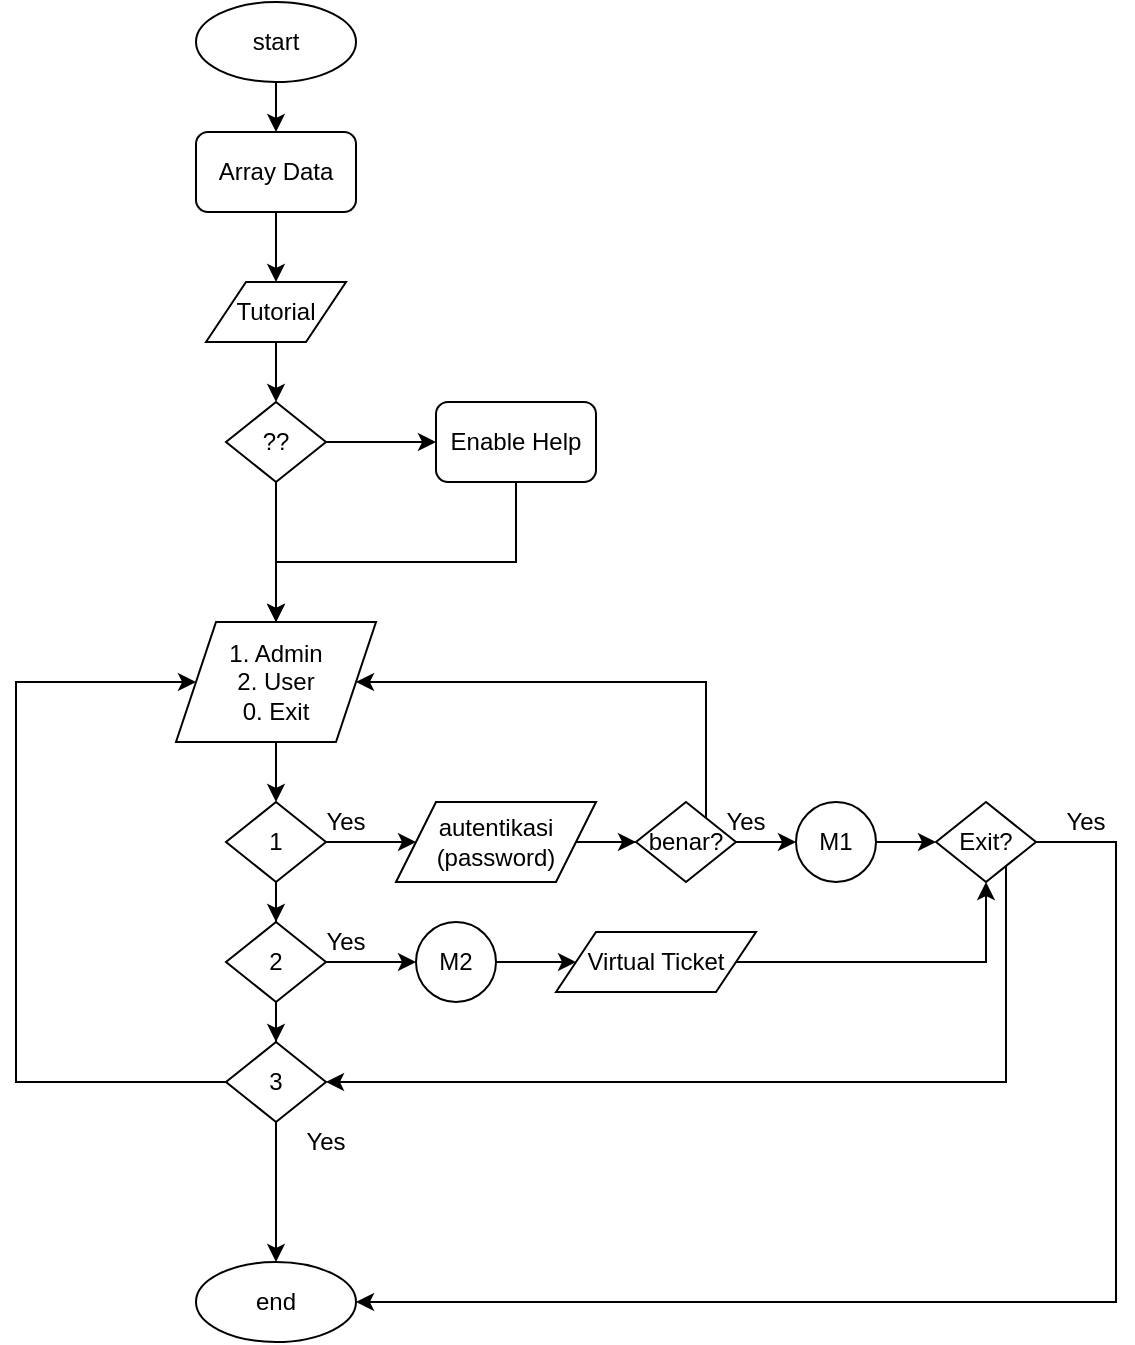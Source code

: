 <mxfile version="15.5.5" type="github" pages="2">
  <diagram id="hb6NsM7nAMPG9iKG7rpU" name="Page-1">
    <mxGraphModel dx="1662" dy="772" grid="1" gridSize="10" guides="1" tooltips="1" connect="1" arrows="1" fold="1" page="1" pageScale="1" pageWidth="850" pageHeight="1100" math="0" shadow="0">
      <root>
        <mxCell id="0" />
        <mxCell id="1" parent="0" />
        <mxCell id="vosuJRXYaA8_VXcrHYac-3" style="edgeStyle=orthogonalEdgeStyle;rounded=0;orthogonalLoop=1;jettySize=auto;html=1;entryX=0.5;entryY=0;entryDx=0;entryDy=0;" edge="1" parent="1" source="eCmKjQ0upBn9_kmeyqOr-1" target="vosuJRXYaA8_VXcrHYac-1">
          <mxGeometry relative="1" as="geometry" />
        </mxCell>
        <mxCell id="eCmKjQ0upBn9_kmeyqOr-1" value="start" style="ellipse;whiteSpace=wrap;html=1;" parent="1" vertex="1">
          <mxGeometry x="240" y="70" width="80" height="40" as="geometry" />
        </mxCell>
        <mxCell id="eCmKjQ0upBn9_kmeyqOr-2" value="end" style="ellipse;whiteSpace=wrap;html=1;" parent="1" vertex="1">
          <mxGeometry x="240" y="700" width="80" height="40" as="geometry" />
        </mxCell>
        <mxCell id="vosuJRXYaA8_VXcrHYac-31" style="edgeStyle=orthogonalEdgeStyle;rounded=0;orthogonalLoop=1;jettySize=auto;html=1;entryX=0.5;entryY=0;entryDx=0;entryDy=0;" edge="1" parent="1" source="vosuJRXYaA8_VXcrHYac-1" target="vosuJRXYaA8_VXcrHYac-28">
          <mxGeometry relative="1" as="geometry" />
        </mxCell>
        <mxCell id="vosuJRXYaA8_VXcrHYac-1" value="Array Data" style="rounded=1;whiteSpace=wrap;html=1;" vertex="1" parent="1">
          <mxGeometry x="240" y="135" width="80" height="40" as="geometry" />
        </mxCell>
        <mxCell id="vosuJRXYaA8_VXcrHYac-7" style="edgeStyle=orthogonalEdgeStyle;rounded=0;orthogonalLoop=1;jettySize=auto;html=1;entryX=0.5;entryY=0;entryDx=0;entryDy=0;" edge="1" parent="1" source="vosuJRXYaA8_VXcrHYac-2" target="vosuJRXYaA8_VXcrHYac-4">
          <mxGeometry relative="1" as="geometry" />
        </mxCell>
        <mxCell id="vosuJRXYaA8_VXcrHYac-2" value="1. Admin&lt;br&gt;2. User&lt;br&gt;0. Exit" style="shape=parallelogram;perimeter=parallelogramPerimeter;whiteSpace=wrap;html=1;fixedSize=1;" vertex="1" parent="1">
          <mxGeometry x="230" y="380" width="100" height="60" as="geometry" />
        </mxCell>
        <mxCell id="vosuJRXYaA8_VXcrHYac-8" style="edgeStyle=orthogonalEdgeStyle;rounded=0;orthogonalLoop=1;jettySize=auto;html=1;entryX=0.5;entryY=0;entryDx=0;entryDy=0;" edge="1" parent="1" source="vosuJRXYaA8_VXcrHYac-4" target="vosuJRXYaA8_VXcrHYac-5">
          <mxGeometry relative="1" as="geometry" />
        </mxCell>
        <mxCell id="vosuJRXYaA8_VXcrHYac-11" style="edgeStyle=orthogonalEdgeStyle;rounded=0;orthogonalLoop=1;jettySize=auto;html=1;" edge="1" parent="1" source="vosuJRXYaA8_VXcrHYac-4" target="vosuJRXYaA8_VXcrHYac-10">
          <mxGeometry relative="1" as="geometry" />
        </mxCell>
        <mxCell id="vosuJRXYaA8_VXcrHYac-4" value="1" style="rhombus;whiteSpace=wrap;html=1;" vertex="1" parent="1">
          <mxGeometry x="255" y="470" width="50" height="40" as="geometry" />
        </mxCell>
        <mxCell id="vosuJRXYaA8_VXcrHYac-9" style="edgeStyle=orthogonalEdgeStyle;rounded=0;orthogonalLoop=1;jettySize=auto;html=1;" edge="1" parent="1" source="vosuJRXYaA8_VXcrHYac-5" target="vosuJRXYaA8_VXcrHYac-6">
          <mxGeometry relative="1" as="geometry" />
        </mxCell>
        <mxCell id="vosuJRXYaA8_VXcrHYac-26" style="edgeStyle=orthogonalEdgeStyle;rounded=0;orthogonalLoop=1;jettySize=auto;html=1;entryX=0;entryY=0.5;entryDx=0;entryDy=0;" edge="1" parent="1" source="vosuJRXYaA8_VXcrHYac-5" target="vosuJRXYaA8_VXcrHYac-23">
          <mxGeometry relative="1" as="geometry" />
        </mxCell>
        <mxCell id="vosuJRXYaA8_VXcrHYac-5" value="2" style="rhombus;whiteSpace=wrap;html=1;" vertex="1" parent="1">
          <mxGeometry x="255" y="530" width="50" height="40" as="geometry" />
        </mxCell>
        <mxCell id="vosuJRXYaA8_VXcrHYac-24" style="edgeStyle=orthogonalEdgeStyle;rounded=0;orthogonalLoop=1;jettySize=auto;html=1;" edge="1" parent="1" source="vosuJRXYaA8_VXcrHYac-6" target="eCmKjQ0upBn9_kmeyqOr-2">
          <mxGeometry relative="1" as="geometry" />
        </mxCell>
        <mxCell id="vosuJRXYaA8_VXcrHYac-25" style="edgeStyle=orthogonalEdgeStyle;rounded=0;orthogonalLoop=1;jettySize=auto;html=1;entryX=0;entryY=0.5;entryDx=0;entryDy=0;" edge="1" parent="1" source="vosuJRXYaA8_VXcrHYac-6" target="vosuJRXYaA8_VXcrHYac-2">
          <mxGeometry relative="1" as="geometry">
            <Array as="points">
              <mxPoint x="150" y="610" />
              <mxPoint x="150" y="410" />
            </Array>
          </mxGeometry>
        </mxCell>
        <mxCell id="vosuJRXYaA8_VXcrHYac-6" value="3" style="rhombus;whiteSpace=wrap;html=1;" vertex="1" parent="1">
          <mxGeometry x="255" y="590" width="50" height="40" as="geometry" />
        </mxCell>
        <mxCell id="vosuJRXYaA8_VXcrHYac-13" style="edgeStyle=orthogonalEdgeStyle;rounded=0;orthogonalLoop=1;jettySize=auto;html=1;entryX=0;entryY=0.5;entryDx=0;entryDy=0;" edge="1" parent="1" source="vosuJRXYaA8_VXcrHYac-10" target="vosuJRXYaA8_VXcrHYac-12">
          <mxGeometry relative="1" as="geometry" />
        </mxCell>
        <mxCell id="vosuJRXYaA8_VXcrHYac-10" value="autentikasi (password)" style="shape=parallelogram;perimeter=parallelogramPerimeter;whiteSpace=wrap;html=1;fixedSize=1;" vertex="1" parent="1">
          <mxGeometry x="340" y="470" width="100" height="40" as="geometry" />
        </mxCell>
        <mxCell id="vosuJRXYaA8_VXcrHYac-14" style="edgeStyle=orthogonalEdgeStyle;rounded=0;orthogonalLoop=1;jettySize=auto;html=1;entryX=1;entryY=0.5;entryDx=0;entryDy=0;" edge="1" parent="1" source="vosuJRXYaA8_VXcrHYac-12" target="vosuJRXYaA8_VXcrHYac-2">
          <mxGeometry relative="1" as="geometry">
            <Array as="points">
              <mxPoint x="495" y="410" />
            </Array>
          </mxGeometry>
        </mxCell>
        <mxCell id="vosuJRXYaA8_VXcrHYac-17" style="edgeStyle=orthogonalEdgeStyle;rounded=0;orthogonalLoop=1;jettySize=auto;html=1;entryX=0;entryY=0.5;entryDx=0;entryDy=0;" edge="1" parent="1" source="vosuJRXYaA8_VXcrHYac-12" target="vosuJRXYaA8_VXcrHYac-16">
          <mxGeometry relative="1" as="geometry" />
        </mxCell>
        <mxCell id="vosuJRXYaA8_VXcrHYac-12" value="benar?" style="rhombus;whiteSpace=wrap;html=1;" vertex="1" parent="1">
          <mxGeometry x="460" y="470" width="50" height="40" as="geometry" />
        </mxCell>
        <mxCell id="vosuJRXYaA8_VXcrHYac-41" style="edgeStyle=orthogonalEdgeStyle;rounded=0;orthogonalLoop=1;jettySize=auto;html=1;entryX=0;entryY=0.5;entryDx=0;entryDy=0;" edge="1" parent="1" source="vosuJRXYaA8_VXcrHYac-16" target="vosuJRXYaA8_VXcrHYac-40">
          <mxGeometry relative="1" as="geometry" />
        </mxCell>
        <mxCell id="vosuJRXYaA8_VXcrHYac-16" value="M1" style="ellipse;whiteSpace=wrap;html=1;aspect=fixed;" vertex="1" parent="1">
          <mxGeometry x="540" y="470" width="40" height="40" as="geometry" />
        </mxCell>
        <mxCell id="vosuJRXYaA8_VXcrHYac-18" value="Yes" style="text;html=1;strokeColor=none;fillColor=none;align=center;verticalAlign=middle;whiteSpace=wrap;rounded=0;" vertex="1" parent="1">
          <mxGeometry x="500" y="470" width="30" height="20" as="geometry" />
        </mxCell>
        <mxCell id="vosuJRXYaA8_VXcrHYac-20" value="Yes" style="text;html=1;strokeColor=none;fillColor=none;align=center;verticalAlign=middle;whiteSpace=wrap;rounded=0;" vertex="1" parent="1">
          <mxGeometry x="300" y="470" width="30" height="20" as="geometry" />
        </mxCell>
        <mxCell id="vosuJRXYaA8_VXcrHYac-21" value="Yes" style="text;html=1;strokeColor=none;fillColor=none;align=center;verticalAlign=middle;whiteSpace=wrap;rounded=0;" vertex="1" parent="1">
          <mxGeometry x="300" y="530" width="30" height="20" as="geometry" />
        </mxCell>
        <mxCell id="vosuJRXYaA8_VXcrHYac-22" value="Yes" style="text;html=1;strokeColor=none;fillColor=none;align=center;verticalAlign=middle;whiteSpace=wrap;rounded=0;" vertex="1" parent="1">
          <mxGeometry x="290" y="630" width="30" height="20" as="geometry" />
        </mxCell>
        <mxCell id="vosuJRXYaA8_VXcrHYac-47" style="edgeStyle=orthogonalEdgeStyle;rounded=0;orthogonalLoop=1;jettySize=auto;html=1;" edge="1" parent="1" source="vosuJRXYaA8_VXcrHYac-23" target="vosuJRXYaA8_VXcrHYac-45">
          <mxGeometry relative="1" as="geometry" />
        </mxCell>
        <mxCell id="vosuJRXYaA8_VXcrHYac-23" value="M2" style="ellipse;whiteSpace=wrap;html=1;aspect=fixed;" vertex="1" parent="1">
          <mxGeometry x="350" y="530" width="40" height="40" as="geometry" />
        </mxCell>
        <mxCell id="vosuJRXYaA8_VXcrHYac-34" style="edgeStyle=orthogonalEdgeStyle;rounded=0;orthogonalLoop=1;jettySize=auto;html=1;" edge="1" parent="1" source="vosuJRXYaA8_VXcrHYac-28" target="vosuJRXYaA8_VXcrHYac-30">
          <mxGeometry relative="1" as="geometry" />
        </mxCell>
        <mxCell id="vosuJRXYaA8_VXcrHYac-28" value="Tutorial" style="shape=parallelogram;perimeter=parallelogramPerimeter;whiteSpace=wrap;html=1;fixedSize=1;" vertex="1" parent="1">
          <mxGeometry x="245" y="210" width="70" height="30" as="geometry" />
        </mxCell>
        <mxCell id="vosuJRXYaA8_VXcrHYac-35" style="edgeStyle=orthogonalEdgeStyle;rounded=0;orthogonalLoop=1;jettySize=auto;html=1;entryX=0;entryY=0.5;entryDx=0;entryDy=0;" edge="1" parent="1" source="vosuJRXYaA8_VXcrHYac-30" target="vosuJRXYaA8_VXcrHYac-32">
          <mxGeometry relative="1" as="geometry" />
        </mxCell>
        <mxCell id="vosuJRXYaA8_VXcrHYac-36" style="edgeStyle=orthogonalEdgeStyle;rounded=0;orthogonalLoop=1;jettySize=auto;html=1;entryX=0.5;entryY=0;entryDx=0;entryDy=0;" edge="1" parent="1" source="vosuJRXYaA8_VXcrHYac-30" target="vosuJRXYaA8_VXcrHYac-2">
          <mxGeometry relative="1" as="geometry" />
        </mxCell>
        <mxCell id="vosuJRXYaA8_VXcrHYac-30" value="??" style="rhombus;whiteSpace=wrap;html=1;" vertex="1" parent="1">
          <mxGeometry x="255" y="270" width="50" height="40" as="geometry" />
        </mxCell>
        <mxCell id="vosuJRXYaA8_VXcrHYac-37" style="edgeStyle=orthogonalEdgeStyle;rounded=0;orthogonalLoop=1;jettySize=auto;html=1;entryX=0.5;entryY=0;entryDx=0;entryDy=0;" edge="1" parent="1" source="vosuJRXYaA8_VXcrHYac-32" target="vosuJRXYaA8_VXcrHYac-2">
          <mxGeometry relative="1" as="geometry">
            <Array as="points">
              <mxPoint x="400" y="350" />
              <mxPoint x="280" y="350" />
            </Array>
          </mxGeometry>
        </mxCell>
        <mxCell id="vosuJRXYaA8_VXcrHYac-32" value="Enable Help" style="rounded=1;whiteSpace=wrap;html=1;" vertex="1" parent="1">
          <mxGeometry x="360" y="270" width="80" height="40" as="geometry" />
        </mxCell>
        <mxCell id="vosuJRXYaA8_VXcrHYac-42" style="edgeStyle=orthogonalEdgeStyle;rounded=0;orthogonalLoop=1;jettySize=auto;html=1;entryX=1;entryY=0.5;entryDx=0;entryDy=0;" edge="1" parent="1" source="vosuJRXYaA8_VXcrHYac-40" target="vosuJRXYaA8_VXcrHYac-6">
          <mxGeometry relative="1" as="geometry">
            <Array as="points">
              <mxPoint x="645" y="610" />
            </Array>
          </mxGeometry>
        </mxCell>
        <mxCell id="vosuJRXYaA8_VXcrHYac-43" style="edgeStyle=orthogonalEdgeStyle;rounded=0;orthogonalLoop=1;jettySize=auto;html=1;entryX=1;entryY=0.5;entryDx=0;entryDy=0;" edge="1" parent="1" source="vosuJRXYaA8_VXcrHYac-40" target="eCmKjQ0upBn9_kmeyqOr-2">
          <mxGeometry relative="1" as="geometry">
            <Array as="points">
              <mxPoint x="700" y="490" />
              <mxPoint x="700" y="720" />
            </Array>
          </mxGeometry>
        </mxCell>
        <mxCell id="vosuJRXYaA8_VXcrHYac-40" value="Exit?" style="rhombus;whiteSpace=wrap;html=1;" vertex="1" parent="1">
          <mxGeometry x="610" y="470" width="50" height="40" as="geometry" />
        </mxCell>
        <mxCell id="vosuJRXYaA8_VXcrHYac-44" value="Yes" style="text;html=1;strokeColor=none;fillColor=none;align=center;verticalAlign=middle;whiteSpace=wrap;rounded=0;" vertex="1" parent="1">
          <mxGeometry x="670" y="470" width="30" height="20" as="geometry" />
        </mxCell>
        <mxCell id="vosuJRXYaA8_VXcrHYac-48" style="edgeStyle=orthogonalEdgeStyle;rounded=0;orthogonalLoop=1;jettySize=auto;html=1;entryX=0.5;entryY=1;entryDx=0;entryDy=0;" edge="1" parent="1" source="vosuJRXYaA8_VXcrHYac-45" target="vosuJRXYaA8_VXcrHYac-40">
          <mxGeometry relative="1" as="geometry">
            <Array as="points">
              <mxPoint x="635" y="550" />
            </Array>
          </mxGeometry>
        </mxCell>
        <mxCell id="vosuJRXYaA8_VXcrHYac-45" value="Virtual Ticket" style="shape=parallelogram;perimeter=parallelogramPerimeter;whiteSpace=wrap;html=1;fixedSize=1;" vertex="1" parent="1">
          <mxGeometry x="420" y="535" width="100" height="30" as="geometry" />
        </mxCell>
      </root>
    </mxGraphModel>
  </diagram>
  <diagram id="3Ao4bJp269FtvJa_k522" name="Page-2">
    <mxGraphModel dx="1662" dy="772" grid="1" gridSize="10" guides="1" tooltips="1" connect="1" arrows="1" fold="1" page="1" pageScale="1" pageWidth="850" pageHeight="1100" math="0" shadow="0">
      <root>
        <mxCell id="AJvfLH4SdPfNCLHBaozL-0" />
        <mxCell id="AJvfLH4SdPfNCLHBaozL-1" parent="AJvfLH4SdPfNCLHBaozL-0" />
      </root>
    </mxGraphModel>
  </diagram>
</mxfile>
